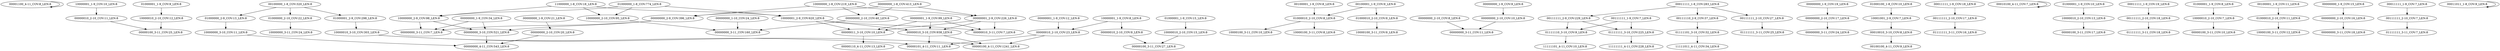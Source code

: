 digraph G {
    "00001100_4-11_COV:8_LEN:8" -> "00001100_4-11_COV:8_LEN:8";
    "10000001_1-9_COV:10_LEN:8" -> "00000010_2-10_COV:11_LEN:8";
    "00100000_1-8_COV:320_LEN:8" -> "01000000_2-10_COV:22_LEN:8";
    "00100000_1-8_COV:320_LEN:8" -> "01000000_2-9_COV:13_LEN:8";
    "00100000_1-8_COV:320_LEN:8" -> "01000001_2-9_COV:298_LEN:8";
    "00100001_1-9_COV:9_LEN:8" -> "01000010_2-10_COV:8_LEN:8";
    "00100001_1-9_COV:9_LEN:8" -> "01000010_2-10_COV:9_LEN:8";
    "00000000_2-9_COV:396_LEN:8" -> "00000000_3-11_COV:7_LEN:8";
    "00000000_2-9_COV:396_LEN:8" -> "00000000_3-10_COV:521_LEN:8";
    "01000000_2-10_COV:22_LEN:8" -> "10000000_3-11_COV:24_LEN:8";
    "00000000_2-10_COV:8_LEN:8" -> "00000000_3-11_COV:11_LEN:8";
    "00111111_2-9_COV:229_LEN:8" -> "01111111_3-10_COV:225_LEN:8";
    "00111111_2-9_COV:229_LEN:8" -> "01111110_3-10_COV:9_LEN:8";
    "01000010_2-10_COV:9_LEN:8" -> "10000100_3-11_COV:9_LEN:8";
    "01111111_3-10_COV:225_LEN:8" -> "11111111_4-11_COV:228_LEN:8";
    "01111101_3-10_COV:32_LEN:8" -> "11111011_4-11_COV:34_LEN:8";
    "11000000_1-8_COV:18_LEN:8" -> "10000000_2-9_COV:98_LEN:8";
    "11000000_1-8_COV:18_LEN:8" -> "10000000_2-10_COV:95_LEN:8";
    "11000000_1-8_COV:18_LEN:8" -> "10000001_2-9_COV:620_LEN:8";
    "00000000_1-10_COV:24_LEN:8" -> "00000000_3-11_COV:160_LEN:8";
    "01000001_1-9_COV:15_LEN:8" -> "10000010_2-10_COV:15_LEN:8";
    "00111110_2-9_COV:37_LEN:8" -> "01111101_3-10_COV:32_LEN:8";
    "01000001_1-9_COV:9_LEN:8" -> "10000010_2-10_COV:12_LEN:8";
    "00000000_1-9_COV:19_LEN:8" -> "00000000_2-10_COV:17_LEN:8";
    "00000001_2-9_COV:226_LEN:8" -> "00000011_3-10_COV:10_LEN:8";
    "00000001_2-9_COV:226_LEN:8" -> "00000010_3-11_COV:7_LEN:8";
    "00000001_2-9_COV:226_LEN:8" -> "00000010_3-10_COV:938_LEN:8";
    "00000000_1-9_COV:9_LEN:8" -> "00000000_2-10_COV:10_LEN:8";
    "00000000_1-9_COV:34_LEN:8" -> "00000000_3-11_COV:7_LEN:8";
    "00000000_1-9_COV:34_LEN:8" -> "00000000_3-10_COV:521_LEN:8";
    "00010010_3-10_COV:8_LEN:8" -> "00100100_4-11_COV:9_LEN:8";
    "01111110_3-10_COV:9_LEN:8" -> "11111101_4-11_COV:10_LEN:8";
    "00100001_1-9_COV:8_LEN:8" -> "01000010_2-10_COV:8_LEN:8";
    "10000000_1-8_COV:219_LEN:8" -> "00000000_2-9_COV:396_LEN:8";
    "10000000_1-8_COV:219_LEN:8" -> "00000001_2-9_COV:226_LEN:8";
    "10000000_1-8_COV:219_LEN:8" -> "00000000_2-10_COV:40_LEN:8";
    "10000001_1-9_COV:8_LEN:8" -> "00000010_2-10_COV:23_LEN:8";
    "01000000_1-8_COV:774_LEN:8" -> "10000000_2-9_COV:98_LEN:8";
    "01000000_1-8_COV:774_LEN:8" -> "10000000_2-10_COV:95_LEN:8";
    "01000000_1-8_COV:774_LEN:8" -> "10000001_2-9_COV:620_LEN:8";
    "00000000_2-10_COV:10_LEN:8" -> "00000000_3-11_COV:11_LEN:8";
    "10001001_2-9_COV:7_LEN:8" -> "00010010_3-10_COV:8_LEN:8";
    "00011111_1-8_COV:283_LEN:8" -> "00111111_2-9_COV:229_LEN:8";
    "00011111_1-8_COV:283_LEN:8" -> "00111110_2-9_COV:37_LEN:8";
    "00011111_1-8_COV:283_LEN:8" -> "00111111_2-10_COV:27_LEN:8";
    "00000001_1-9_COV:99_LEN:8" -> "00000011_3-10_COV:10_LEN:8";
    "00000001_1-9_COV:99_LEN:8" -> "00000010_3-11_COV:7_LEN:8";
    "00000001_1-9_COV:99_LEN:8" -> "00000010_3-10_COV:938_LEN:8";
    "00000000_1-8_COV:413_LEN:8" -> "00000000_2-9_COV:396_LEN:8";
    "00000000_1-8_COV:413_LEN:8" -> "00000001_2-9_COV:226_LEN:8";
    "00000000_1-8_COV:413_LEN:8" -> "00000000_2-10_COV:40_LEN:8";
    "00011111_1-9_COV:18_LEN:8" -> "00111111_2-10_COV:17_LEN:8";
    "10000000_2-9_COV:98_LEN:8" -> "00000000_3-11_COV:7_LEN:8";
    "10000000_2-9_COV:98_LEN:8" -> "00000000_3-10_COV:521_LEN:8";
    "00010100_4-11_COV:7_LEN:8" -> "00010100_4-11_COV:7_LEN:8";
    "10000010_2-10_COV:13_LEN:8" -> "00000100_3-11_COV:17_LEN:8";
    "00000010_2-10_COV:9_LEN:8" -> "00000100_3-11_COV:27_LEN:8";
    "10000000_2-10_COV:95_LEN:8" -> "00000000_3-11_COV:160_LEN:8";
    "10000010_2-10_COV:12_LEN:8" -> "00000100_3-11_COV:25_LEN:8";
    "10000001_1-9_COV:8_LEN:8" -> "00000010_2-10_COV:9_LEN:8";
    "10000001_2-9_COV:620_LEN:8" -> "00000011_3-10_COV:10_LEN:8";
    "10000001_2-9_COV:620_LEN:8" -> "00000010_3-11_COV:7_LEN:8";
    "10000001_2-9_COV:620_LEN:8" -> "00000010_3-10_COV:938_LEN:8";
    "00000000_2-10_COV:40_LEN:8" -> "00000000_3-11_COV:160_LEN:8";
    "01000000_2-9_COV:13_LEN:8" -> "10000000_3-10_COV:11_LEN:8";
    "01000010_2-10_COV:8_LEN:8" -> "10000100_3-11_COV:10_LEN:8";
    "00000011_3-10_COV:10_LEN:8" -> "00000110_4-11_COV:13_LEN:8";
    "00111111_2-10_COV:18_LEN:8" -> "01111111_3-11_COV:18_LEN:8";
    "10000010_2-10_COV:7_LEN:8" -> "00000100_3-11_COV:10_LEN:8";
    "00000001_1-9_COV:12_LEN:8" -> "00000010_2-10_COV:23_LEN:8";
    "00000010_2-10_COV:23_LEN:8" -> "00000100_4-11_COV:1241_LEN:8";
    "00000010_2-10_COV:23_LEN:8" -> "00000101_4-11_COV:11_LEN:8";
    "01000010_2-10_COV:8_LEN:8" -> "10000100_3-11_COV:8_LEN:8";
    "00111111_2-10_COV:17_LEN:8" -> "01111111_3-11_COV:16_LEN:8";
    "00000000_2-10_COV:17_LEN:8" -> "00000000_3-11_COV:24_LEN:8";
    "01000001_1-9_COV:8_LEN:8" -> "10000010_2-10_COV:7_LEN:8";
    "10000000_3-10_COV:11_LEN:8" -> "00000000_4-11_COV:543_LEN:8";
    "00100001_1-9_COV:11_LEN:8" -> "01000010_2-10_COV:11_LEN:8";
    "00000000_1-9_COV:15_LEN:8" -> "00000000_2-10_COV:16_LEN:8";
    "00000000_2-10_COV:16_LEN:8" -> "00000000_3-11_COV:18_LEN:8";
    "01000100_1-8_COV:10_LEN:8" -> "10001001_2-9_COV:7_LEN:8";
    "00011111_1-9_COV:7_LEN:8" -> "00111111_2-10_COV:7_LEN:8";
    "00111111_1-9_COV:7_LEN:8" -> "01111111_3-10_COV:225_LEN:8";
    "00111111_1-9_COV:7_LEN:8" -> "01111110_3-10_COV:9_LEN:8";
    "00000010_3-10_COV:938_LEN:8" -> "00000100_4-11_COV:1241_LEN:8";
    "00000010_3-10_COV:938_LEN:8" -> "00000101_4-11_COV:11_LEN:8";
    "00000000_1-9_COV:21_LEN:8" -> "00000000_2-10_COV:20_LEN:8";
    "00011011_1-8_COV:9_LEN:8" -> "00011011_1-8_COV:9_LEN:8";
    "10000010_3-10_COV:303_LEN:8" -> "00000100_4-11_COV:1241_LEN:8";
    "10000010_3-10_COV:303_LEN:8" -> "00000101_4-11_COV:11_LEN:8";
    "00011111_1-9_COV:19_LEN:8" -> "00111111_2-10_COV:18_LEN:8";
    "01000001_2-9_COV:298_LEN:8" -> "10000010_3-10_COV:303_LEN:8";
    "01000001_1-9_COV:10_LEN:8" -> "10000010_2-10_COV:13_LEN:8";
    "00000000_2-10_COV:20_LEN:8" -> "00000000_4-11_COV:543_LEN:8";
    "00111111_2-10_COV:27_LEN:8" -> "01111111_3-11_COV:25_LEN:8";
    "00000010_2-10_COV:11_LEN:8" -> "00000100_3-11_COV:25_LEN:8";
    "00111111_2-10_COV:7_LEN:8" -> "01111111_3-11_COV:7_LEN:8";
    "10000010_2-10_COV:15_LEN:8" -> "00000100_3-11_COV:27_LEN:8";
    "00000000_3-10_COV:521_LEN:8" -> "00000000_4-11_COV:543_LEN:8";
    "01000010_2-10_COV:11_LEN:8" -> "10000100_3-11_COV:12_LEN:8";
}
